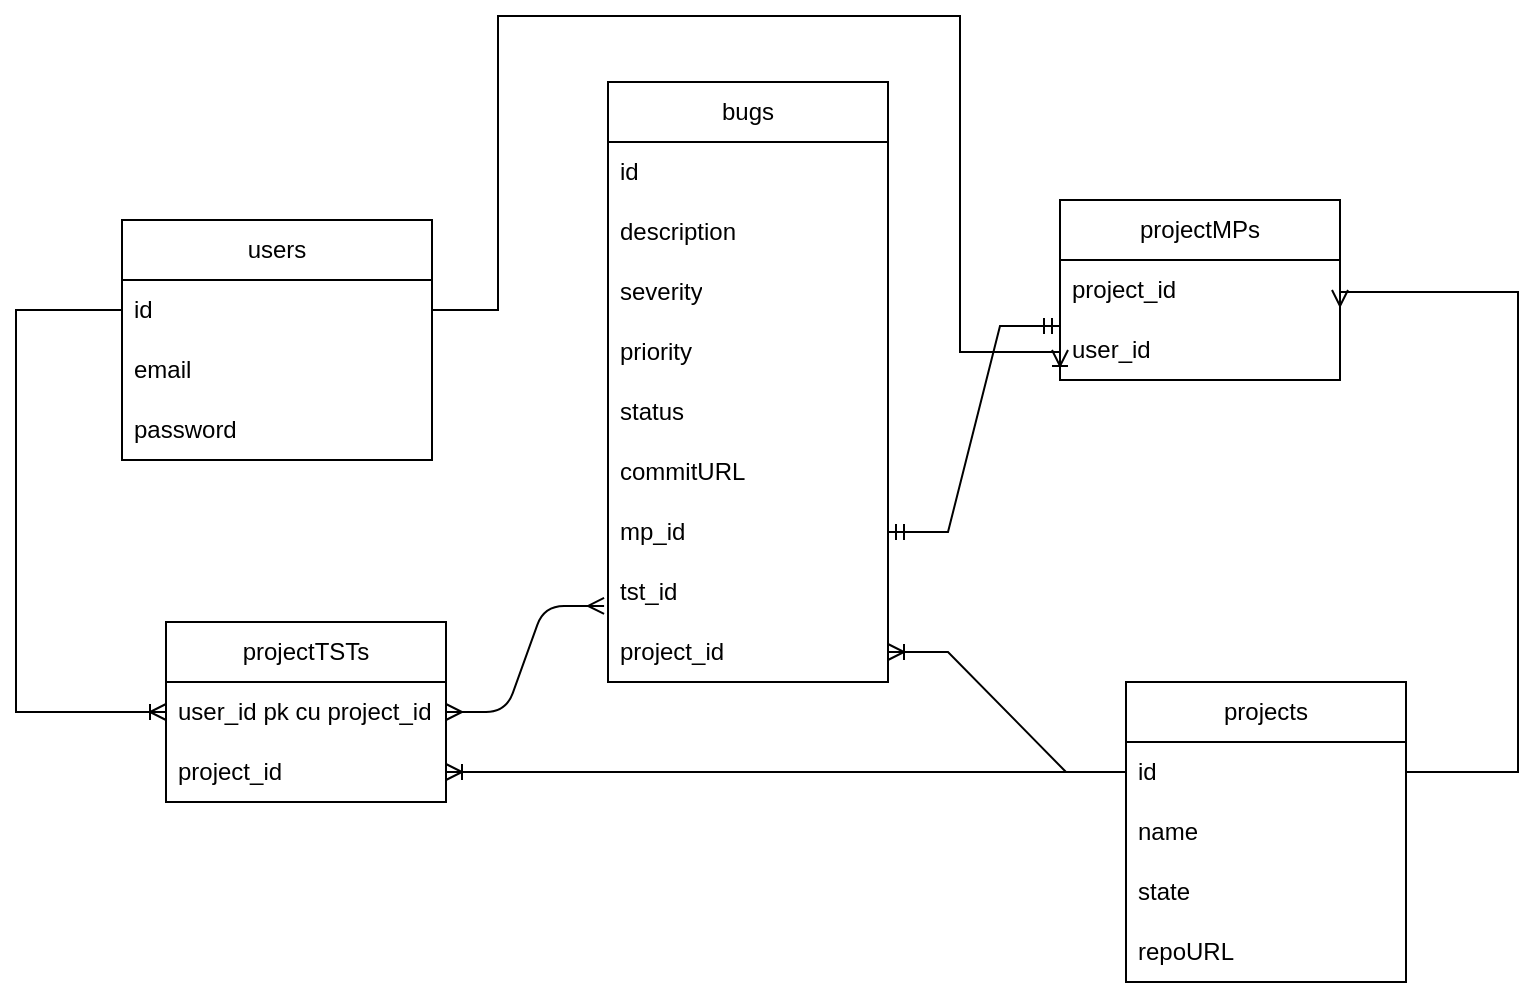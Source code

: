 <mxfile>
    <diagram name="Page-1" id="pF90GNEOvH5dC052z6K3">
        <mxGraphModel dx="1217" dy="940" grid="0" gridSize="10" guides="1" tooltips="1" connect="1" arrows="1" fold="1" page="0" pageScale="1" pageWidth="850" pageHeight="1100" math="0" shadow="0">
            <root>
                <mxCell id="0"/>
                <mxCell id="1" parent="0"/>
                <mxCell id="hJSsf3uc_nwB1-r7s3zr-1" value="users" style="swimlane;fontStyle=0;childLayout=stackLayout;horizontal=1;startSize=30;horizontalStack=0;resizeParent=1;resizeParentMax=0;resizeLast=0;collapsible=1;marginBottom=0;whiteSpace=wrap;html=1;" parent="1" vertex="1">
                    <mxGeometry x="-595" y="-115" width="155" height="120" as="geometry"/>
                </mxCell>
                <mxCell id="hJSsf3uc_nwB1-r7s3zr-2" value="id" style="text;strokeColor=none;fillColor=none;align=left;verticalAlign=middle;spacingLeft=4;spacingRight=4;overflow=hidden;points=[[0,0.5],[1,0.5]];portConstraint=eastwest;rotatable=0;whiteSpace=wrap;html=1;" parent="hJSsf3uc_nwB1-r7s3zr-1" vertex="1">
                    <mxGeometry y="30" width="155" height="30" as="geometry"/>
                </mxCell>
                <mxCell id="hJSsf3uc_nwB1-r7s3zr-3" value="email" style="text;strokeColor=none;fillColor=none;align=left;verticalAlign=middle;spacingLeft=4;spacingRight=4;overflow=hidden;points=[[0,0.5],[1,0.5]];portConstraint=eastwest;rotatable=0;whiteSpace=wrap;html=1;" parent="hJSsf3uc_nwB1-r7s3zr-1" vertex="1">
                    <mxGeometry y="60" width="155" height="30" as="geometry"/>
                </mxCell>
                <mxCell id="hJSsf3uc_nwB1-r7s3zr-4" value="password" style="text;strokeColor=none;fillColor=none;align=left;verticalAlign=middle;spacingLeft=4;spacingRight=4;overflow=hidden;points=[[0,0.5],[1,0.5]];portConstraint=eastwest;rotatable=0;whiteSpace=wrap;html=1;" parent="hJSsf3uc_nwB1-r7s3zr-1" vertex="1">
                    <mxGeometry y="90" width="155" height="30" as="geometry"/>
                </mxCell>
                <mxCell id="hJSsf3uc_nwB1-r7s3zr-5" value="projects" style="swimlane;fontStyle=0;childLayout=stackLayout;horizontal=1;startSize=30;horizontalStack=0;resizeParent=1;resizeParentMax=0;resizeLast=0;collapsible=1;marginBottom=0;whiteSpace=wrap;html=1;" parent="1" vertex="1">
                    <mxGeometry x="-93" y="116" width="140" height="150" as="geometry"/>
                </mxCell>
                <mxCell id="hJSsf3uc_nwB1-r7s3zr-6" value="id" style="text;strokeColor=none;fillColor=none;align=left;verticalAlign=middle;spacingLeft=4;spacingRight=4;overflow=hidden;points=[[0,0.5],[1,0.5]];portConstraint=eastwest;rotatable=0;whiteSpace=wrap;html=1;" parent="hJSsf3uc_nwB1-r7s3zr-5" vertex="1">
                    <mxGeometry y="30" width="140" height="30" as="geometry"/>
                </mxCell>
                <mxCell id="hJSsf3uc_nwB1-r7s3zr-7" value="name" style="text;strokeColor=none;fillColor=none;align=left;verticalAlign=middle;spacingLeft=4;spacingRight=4;overflow=hidden;points=[[0,0.5],[1,0.5]];portConstraint=eastwest;rotatable=0;whiteSpace=wrap;html=1;" parent="hJSsf3uc_nwB1-r7s3zr-5" vertex="1">
                    <mxGeometry y="60" width="140" height="30" as="geometry"/>
                </mxCell>
                <mxCell id="hJSsf3uc_nwB1-r7s3zr-8" value="state" style="text;strokeColor=none;fillColor=none;align=left;verticalAlign=middle;spacingLeft=4;spacingRight=4;overflow=hidden;points=[[0,0.5],[1,0.5]];portConstraint=eastwest;rotatable=0;whiteSpace=wrap;html=1;" parent="hJSsf3uc_nwB1-r7s3zr-5" vertex="1">
                    <mxGeometry y="90" width="140" height="30" as="geometry"/>
                </mxCell>
                <mxCell id="hJSsf3uc_nwB1-r7s3zr-9" value="repoURL" style="text;strokeColor=none;fillColor=none;align=left;verticalAlign=middle;spacingLeft=4;spacingRight=4;overflow=hidden;points=[[0,0.5],[1,0.5]];portConstraint=eastwest;rotatable=0;whiteSpace=wrap;html=1;" parent="hJSsf3uc_nwB1-r7s3zr-5" vertex="1">
                    <mxGeometry y="120" width="140" height="30" as="geometry"/>
                </mxCell>
                <mxCell id="hJSsf3uc_nwB1-r7s3zr-11" value="projectMPs" style="swimlane;fontStyle=0;childLayout=stackLayout;horizontal=1;startSize=30;horizontalStack=0;resizeParent=1;resizeParentMax=0;resizeLast=0;collapsible=1;marginBottom=0;whiteSpace=wrap;html=1;" parent="1" vertex="1">
                    <mxGeometry x="-126" y="-125" width="140" height="90" as="geometry"/>
                </mxCell>
                <mxCell id="hJSsf3uc_nwB1-r7s3zr-13" value="project_id" style="text;strokeColor=none;fillColor=none;align=left;verticalAlign=middle;spacingLeft=4;spacingRight=4;overflow=hidden;points=[[0,0.5],[1,0.5]];portConstraint=eastwest;rotatable=0;whiteSpace=wrap;html=1;" parent="hJSsf3uc_nwB1-r7s3zr-11" vertex="1">
                    <mxGeometry y="30" width="140" height="30" as="geometry"/>
                </mxCell>
                <mxCell id="hJSsf3uc_nwB1-r7s3zr-14" value="user_id" style="text;strokeColor=none;fillColor=none;align=left;verticalAlign=middle;spacingLeft=4;spacingRight=4;overflow=hidden;points=[[0,0.5],[1,0.5]];portConstraint=eastwest;rotatable=0;whiteSpace=wrap;html=1;" parent="hJSsf3uc_nwB1-r7s3zr-11" vertex="1">
                    <mxGeometry y="60" width="140" height="30" as="geometry"/>
                </mxCell>
                <mxCell id="hJSsf3uc_nwB1-r7s3zr-15" value="bugs" style="swimlane;fontStyle=0;childLayout=stackLayout;horizontal=1;startSize=30;horizontalStack=0;resizeParent=1;resizeParentMax=0;resizeLast=0;collapsible=1;marginBottom=0;whiteSpace=wrap;html=1;" parent="1" vertex="1">
                    <mxGeometry x="-352" y="-184" width="140" height="300" as="geometry"/>
                </mxCell>
                <mxCell id="hJSsf3uc_nwB1-r7s3zr-16" value="id" style="text;strokeColor=none;fillColor=none;align=left;verticalAlign=middle;spacingLeft=4;spacingRight=4;overflow=hidden;points=[[0,0.5],[1,0.5]];portConstraint=eastwest;rotatable=0;whiteSpace=wrap;html=1;" parent="hJSsf3uc_nwB1-r7s3zr-15" vertex="1">
                    <mxGeometry y="30" width="140" height="30" as="geometry"/>
                </mxCell>
                <mxCell id="hJSsf3uc_nwB1-r7s3zr-17" value="description" style="text;strokeColor=none;fillColor=none;align=left;verticalAlign=middle;spacingLeft=4;spacingRight=4;overflow=hidden;points=[[0,0.5],[1,0.5]];portConstraint=eastwest;rotatable=0;whiteSpace=wrap;html=1;" parent="hJSsf3uc_nwB1-r7s3zr-15" vertex="1">
                    <mxGeometry y="60" width="140" height="30" as="geometry"/>
                </mxCell>
                <mxCell id="hJSsf3uc_nwB1-r7s3zr-23" value="severity" style="text;strokeColor=none;fillColor=none;align=left;verticalAlign=middle;spacingLeft=4;spacingRight=4;overflow=hidden;points=[[0,0.5],[1,0.5]];portConstraint=eastwest;rotatable=0;whiteSpace=wrap;html=1;" parent="hJSsf3uc_nwB1-r7s3zr-15" vertex="1">
                    <mxGeometry y="90" width="140" height="30" as="geometry"/>
                </mxCell>
                <mxCell id="hJSsf3uc_nwB1-r7s3zr-24" value="priority" style="text;strokeColor=none;fillColor=none;align=left;verticalAlign=middle;spacingLeft=4;spacingRight=4;overflow=hidden;points=[[0,0.5],[1,0.5]];portConstraint=eastwest;rotatable=0;whiteSpace=wrap;html=1;" parent="hJSsf3uc_nwB1-r7s3zr-15" vertex="1">
                    <mxGeometry y="120" width="140" height="30" as="geometry"/>
                </mxCell>
                <mxCell id="hJSsf3uc_nwB1-r7s3zr-39" value="status" style="text;strokeColor=none;fillColor=none;align=left;verticalAlign=middle;spacingLeft=4;spacingRight=4;overflow=hidden;points=[[0,0.5],[1,0.5]];portConstraint=eastwest;rotatable=0;whiteSpace=wrap;html=1;" parent="hJSsf3uc_nwB1-r7s3zr-15" vertex="1">
                    <mxGeometry y="150" width="140" height="30" as="geometry"/>
                </mxCell>
                <mxCell id="hJSsf3uc_nwB1-r7s3zr-25" value="commitURL" style="text;strokeColor=none;fillColor=none;align=left;verticalAlign=middle;spacingLeft=4;spacingRight=4;overflow=hidden;points=[[0,0.5],[1,0.5]];portConstraint=eastwest;rotatable=0;whiteSpace=wrap;html=1;" parent="hJSsf3uc_nwB1-r7s3zr-15" vertex="1">
                    <mxGeometry y="180" width="140" height="30" as="geometry"/>
                </mxCell>
                <mxCell id="hJSsf3uc_nwB1-r7s3zr-26" value="mp_id" style="text;strokeColor=none;fillColor=none;align=left;verticalAlign=middle;spacingLeft=4;spacingRight=4;overflow=hidden;points=[[0,0.5],[1,0.5]];portConstraint=eastwest;rotatable=0;whiteSpace=wrap;html=1;" parent="hJSsf3uc_nwB1-r7s3zr-15" vertex="1">
                    <mxGeometry y="210" width="140" height="30" as="geometry"/>
                </mxCell>
                <mxCell id="hJSsf3uc_nwB1-r7s3zr-31" value="tst_id" style="text;strokeColor=none;fillColor=none;align=left;verticalAlign=middle;spacingLeft=4;spacingRight=4;overflow=hidden;points=[[0,0.5],[1,0.5]];portConstraint=eastwest;rotatable=0;whiteSpace=wrap;html=1;" parent="hJSsf3uc_nwB1-r7s3zr-15" vertex="1">
                    <mxGeometry y="240" width="140" height="30" as="geometry"/>
                </mxCell>
                <mxCell id="hJSsf3uc_nwB1-r7s3zr-33" value="project_id" style="text;strokeColor=none;fillColor=none;align=left;verticalAlign=middle;spacingLeft=4;spacingRight=4;overflow=hidden;points=[[0,0.5],[1,0.5]];portConstraint=eastwest;rotatable=0;whiteSpace=wrap;html=1;" parent="hJSsf3uc_nwB1-r7s3zr-15" vertex="1">
                    <mxGeometry y="270" width="140" height="30" as="geometry"/>
                </mxCell>
                <mxCell id="hJSsf3uc_nwB1-r7s3zr-27" value="projectTSTs" style="swimlane;fontStyle=0;childLayout=stackLayout;horizontal=1;startSize=30;horizontalStack=0;resizeParent=1;resizeParentMax=0;resizeLast=0;collapsible=1;marginBottom=0;whiteSpace=wrap;html=1;" parent="1" vertex="1">
                    <mxGeometry x="-573" y="86" width="140" height="90" as="geometry"/>
                </mxCell>
                <mxCell id="hJSsf3uc_nwB1-r7s3zr-28" value="user_id pk cu project_id" style="text;strokeColor=none;fillColor=none;align=left;verticalAlign=middle;spacingLeft=4;spacingRight=4;overflow=hidden;points=[[0,0.5],[1,0.5]];portConstraint=eastwest;rotatable=0;whiteSpace=wrap;html=1;" parent="hJSsf3uc_nwB1-r7s3zr-27" vertex="1">
                    <mxGeometry y="30" width="140" height="30" as="geometry"/>
                </mxCell>
                <mxCell id="hJSsf3uc_nwB1-r7s3zr-29" value="project_id" style="text;strokeColor=none;fillColor=none;align=left;verticalAlign=middle;spacingLeft=4;spacingRight=4;overflow=hidden;points=[[0,0.5],[1,0.5]];portConstraint=eastwest;rotatable=0;whiteSpace=wrap;html=1;" parent="hJSsf3uc_nwB1-r7s3zr-27" vertex="1">
                    <mxGeometry y="60" width="140" height="30" as="geometry"/>
                </mxCell>
                <mxCell id="hJSsf3uc_nwB1-r7s3zr-32" value="" style="edgeStyle=entityRelationEdgeStyle;fontSize=12;html=1;endArrow=ERoneToMany;rounded=0;entryX=1;entryY=0.5;entryDx=0;entryDy=0;exitX=0;exitY=0.5;exitDx=0;exitDy=0;" parent="1" source="hJSsf3uc_nwB1-r7s3zr-6" target="hJSsf3uc_nwB1-r7s3zr-33" edge="1">
                    <mxGeometry width="100" height="100" relative="1" as="geometry">
                        <mxPoint x="-148" y="40" as="sourcePoint"/>
                        <mxPoint x="-48" y="-60" as="targetPoint"/>
                    </mxGeometry>
                </mxCell>
                <mxCell id="hJSsf3uc_nwB1-r7s3zr-34" value="" style="edgeStyle=entityRelationEdgeStyle;fontSize=12;html=1;endArrow=ERmandOne;startArrow=ERmandOne;rounded=0;exitX=0;exitY=0.1;exitDx=0;exitDy=0;exitPerimeter=0;" parent="1" source="hJSsf3uc_nwB1-r7s3zr-14" target="hJSsf3uc_nwB1-r7s3zr-26" edge="1">
                    <mxGeometry width="100" height="100" relative="1" as="geometry">
                        <mxPoint x="-138" y="-38" as="sourcePoint"/>
                        <mxPoint x="-346" y="-91" as="targetPoint"/>
                        <Array as="points">
                            <mxPoint x="-142" y="-35"/>
                        </Array>
                    </mxGeometry>
                </mxCell>
                <mxCell id="hJSsf3uc_nwB1-r7s3zr-37" value="" style="edgeStyle=orthogonalEdgeStyle;fontSize=12;html=1;endArrow=ERoneToMany;rounded=0;entryX=0;entryY=0.5;entryDx=0;entryDy=0;exitX=0;exitY=0.5;exitDx=0;exitDy=0;" parent="1" source="hJSsf3uc_nwB1-r7s3zr-2" target="hJSsf3uc_nwB1-r7s3zr-28" edge="1">
                    <mxGeometry width="100" height="100" relative="1" as="geometry">
                        <mxPoint x="-615" y="34" as="sourcePoint"/>
                        <mxPoint x="-520" y="-166" as="targetPoint"/>
                        <Array as="points">
                            <mxPoint x="-648" y="-70"/>
                            <mxPoint x="-648" y="131"/>
                        </Array>
                    </mxGeometry>
                </mxCell>
                <mxCell id="hJSsf3uc_nwB1-r7s3zr-38" value="" style="edgeStyle=entityRelationEdgeStyle;fontSize=12;html=1;endArrow=ERoneToMany;rounded=0;exitX=0;exitY=0.5;exitDx=0;exitDy=0;entryX=1;entryY=0.5;entryDx=0;entryDy=0;" parent="1" source="hJSsf3uc_nwB1-r7s3zr-6" target="hJSsf3uc_nwB1-r7s3zr-29" edge="1">
                    <mxGeometry width="100" height="100" relative="1" as="geometry">
                        <mxPoint x="-192" y="205" as="sourcePoint"/>
                        <mxPoint x="-92" y="105" as="targetPoint"/>
                        <Array as="points">
                            <mxPoint x="-183" y="167"/>
                            <mxPoint x="-176" y="168"/>
                        </Array>
                    </mxGeometry>
                </mxCell>
                <mxCell id="hJSsf3uc_nwB1-r7s3zr-40" value="" style="edgeStyle=orthogonalEdgeStyle;fontSize=12;html=1;endArrow=ERmany;rounded=0;exitX=1;exitY=0.5;exitDx=0;exitDy=0;entryX=1;entryY=0.5;entryDx=0;entryDy=0;" parent="1" source="hJSsf3uc_nwB1-r7s3zr-6" target="hJSsf3uc_nwB1-r7s3zr-13" edge="1">
                    <mxGeometry width="100" height="100" relative="1" as="geometry">
                        <mxPoint x="47.0" y="281" as="sourcePoint"/>
                        <mxPoint x="-80.0" y="58" as="targetPoint"/>
                        <Array as="points">
                            <mxPoint x="103" y="161"/>
                            <mxPoint x="103" y="-79"/>
                        </Array>
                    </mxGeometry>
                </mxCell>
                <mxCell id="hJSsf3uc_nwB1-r7s3zr-45" value="" style="edgeStyle=orthogonalEdgeStyle;fontSize=12;html=1;endArrow=ERoneToMany;rounded=0;exitX=1;exitY=0.5;exitDx=0;exitDy=0;entryX=0;entryY=0.5;entryDx=0;entryDy=0;" parent="1" source="hJSsf3uc_nwB1-r7s3zr-2" target="hJSsf3uc_nwB1-r7s3zr-14" edge="1">
                    <mxGeometry width="100" height="100" relative="1" as="geometry">
                        <mxPoint x="-435" y="-70" as="sourcePoint"/>
                        <mxPoint x="-335" y="-170" as="targetPoint"/>
                        <Array as="points">
                            <mxPoint x="-407" y="-70"/>
                            <mxPoint x="-407" y="-217"/>
                            <mxPoint x="-176" y="-217"/>
                            <mxPoint x="-176" y="-49"/>
                        </Array>
                    </mxGeometry>
                </mxCell>
                <mxCell id="2" value="" style="edgeStyle=entityRelationEdgeStyle;fontSize=12;html=1;endArrow=ERmany;startArrow=ERmany;entryX=-0.014;entryY=0.733;entryDx=0;entryDy=0;entryPerimeter=0;exitX=1;exitY=0.5;exitDx=0;exitDy=0;" edge="1" parent="1" source="hJSsf3uc_nwB1-r7s3zr-28" target="hJSsf3uc_nwB1-r7s3zr-31">
                    <mxGeometry width="100" height="100" relative="1" as="geometry">
                        <mxPoint x="-431" y="135" as="sourcePoint"/>
                        <mxPoint x="-331" y="35" as="targetPoint"/>
                    </mxGeometry>
                </mxCell>
            </root>
        </mxGraphModel>
    </diagram>
</mxfile>